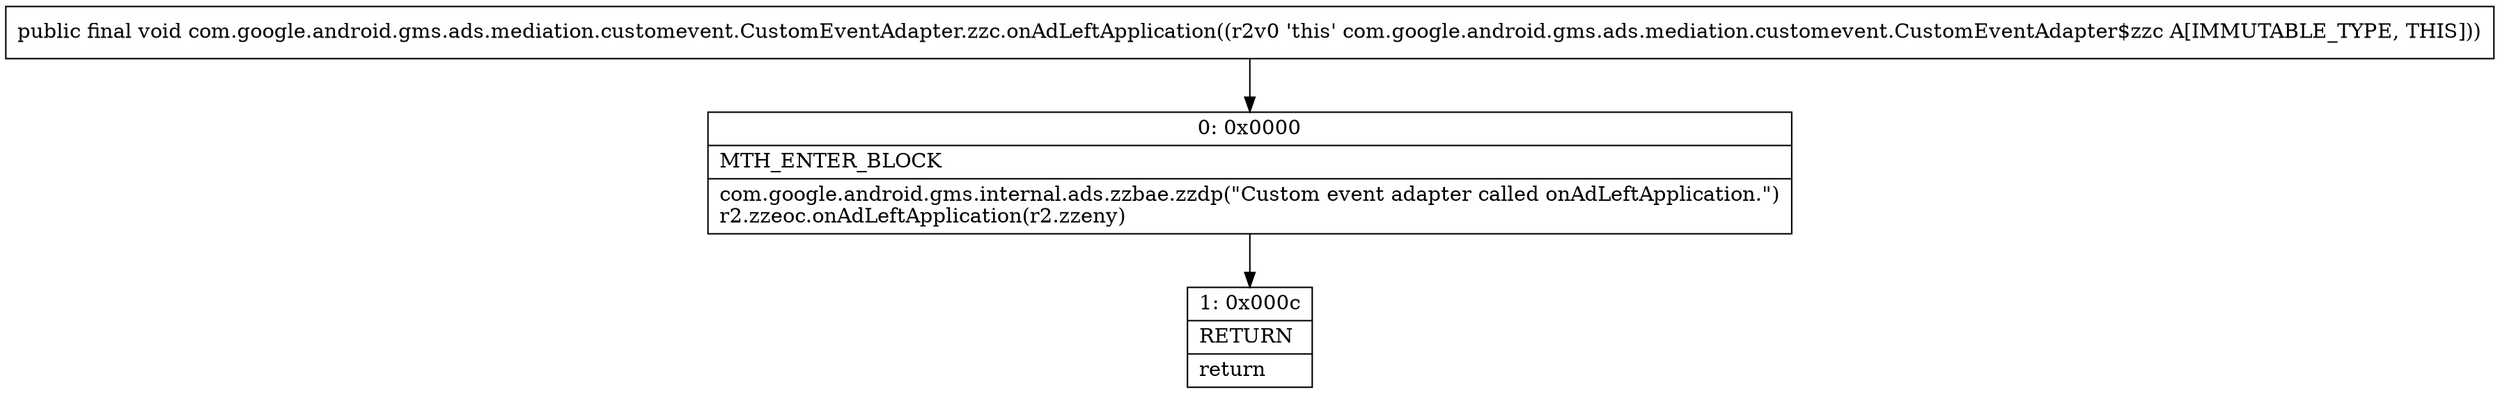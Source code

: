 digraph "CFG forcom.google.android.gms.ads.mediation.customevent.CustomEventAdapter.zzc.onAdLeftApplication()V" {
Node_0 [shape=record,label="{0\:\ 0x0000|MTH_ENTER_BLOCK\l|com.google.android.gms.internal.ads.zzbae.zzdp(\"Custom event adapter called onAdLeftApplication.\")\lr2.zzeoc.onAdLeftApplication(r2.zzeny)\l}"];
Node_1 [shape=record,label="{1\:\ 0x000c|RETURN\l|return\l}"];
MethodNode[shape=record,label="{public final void com.google.android.gms.ads.mediation.customevent.CustomEventAdapter.zzc.onAdLeftApplication((r2v0 'this' com.google.android.gms.ads.mediation.customevent.CustomEventAdapter$zzc A[IMMUTABLE_TYPE, THIS])) }"];
MethodNode -> Node_0;
Node_0 -> Node_1;
}

